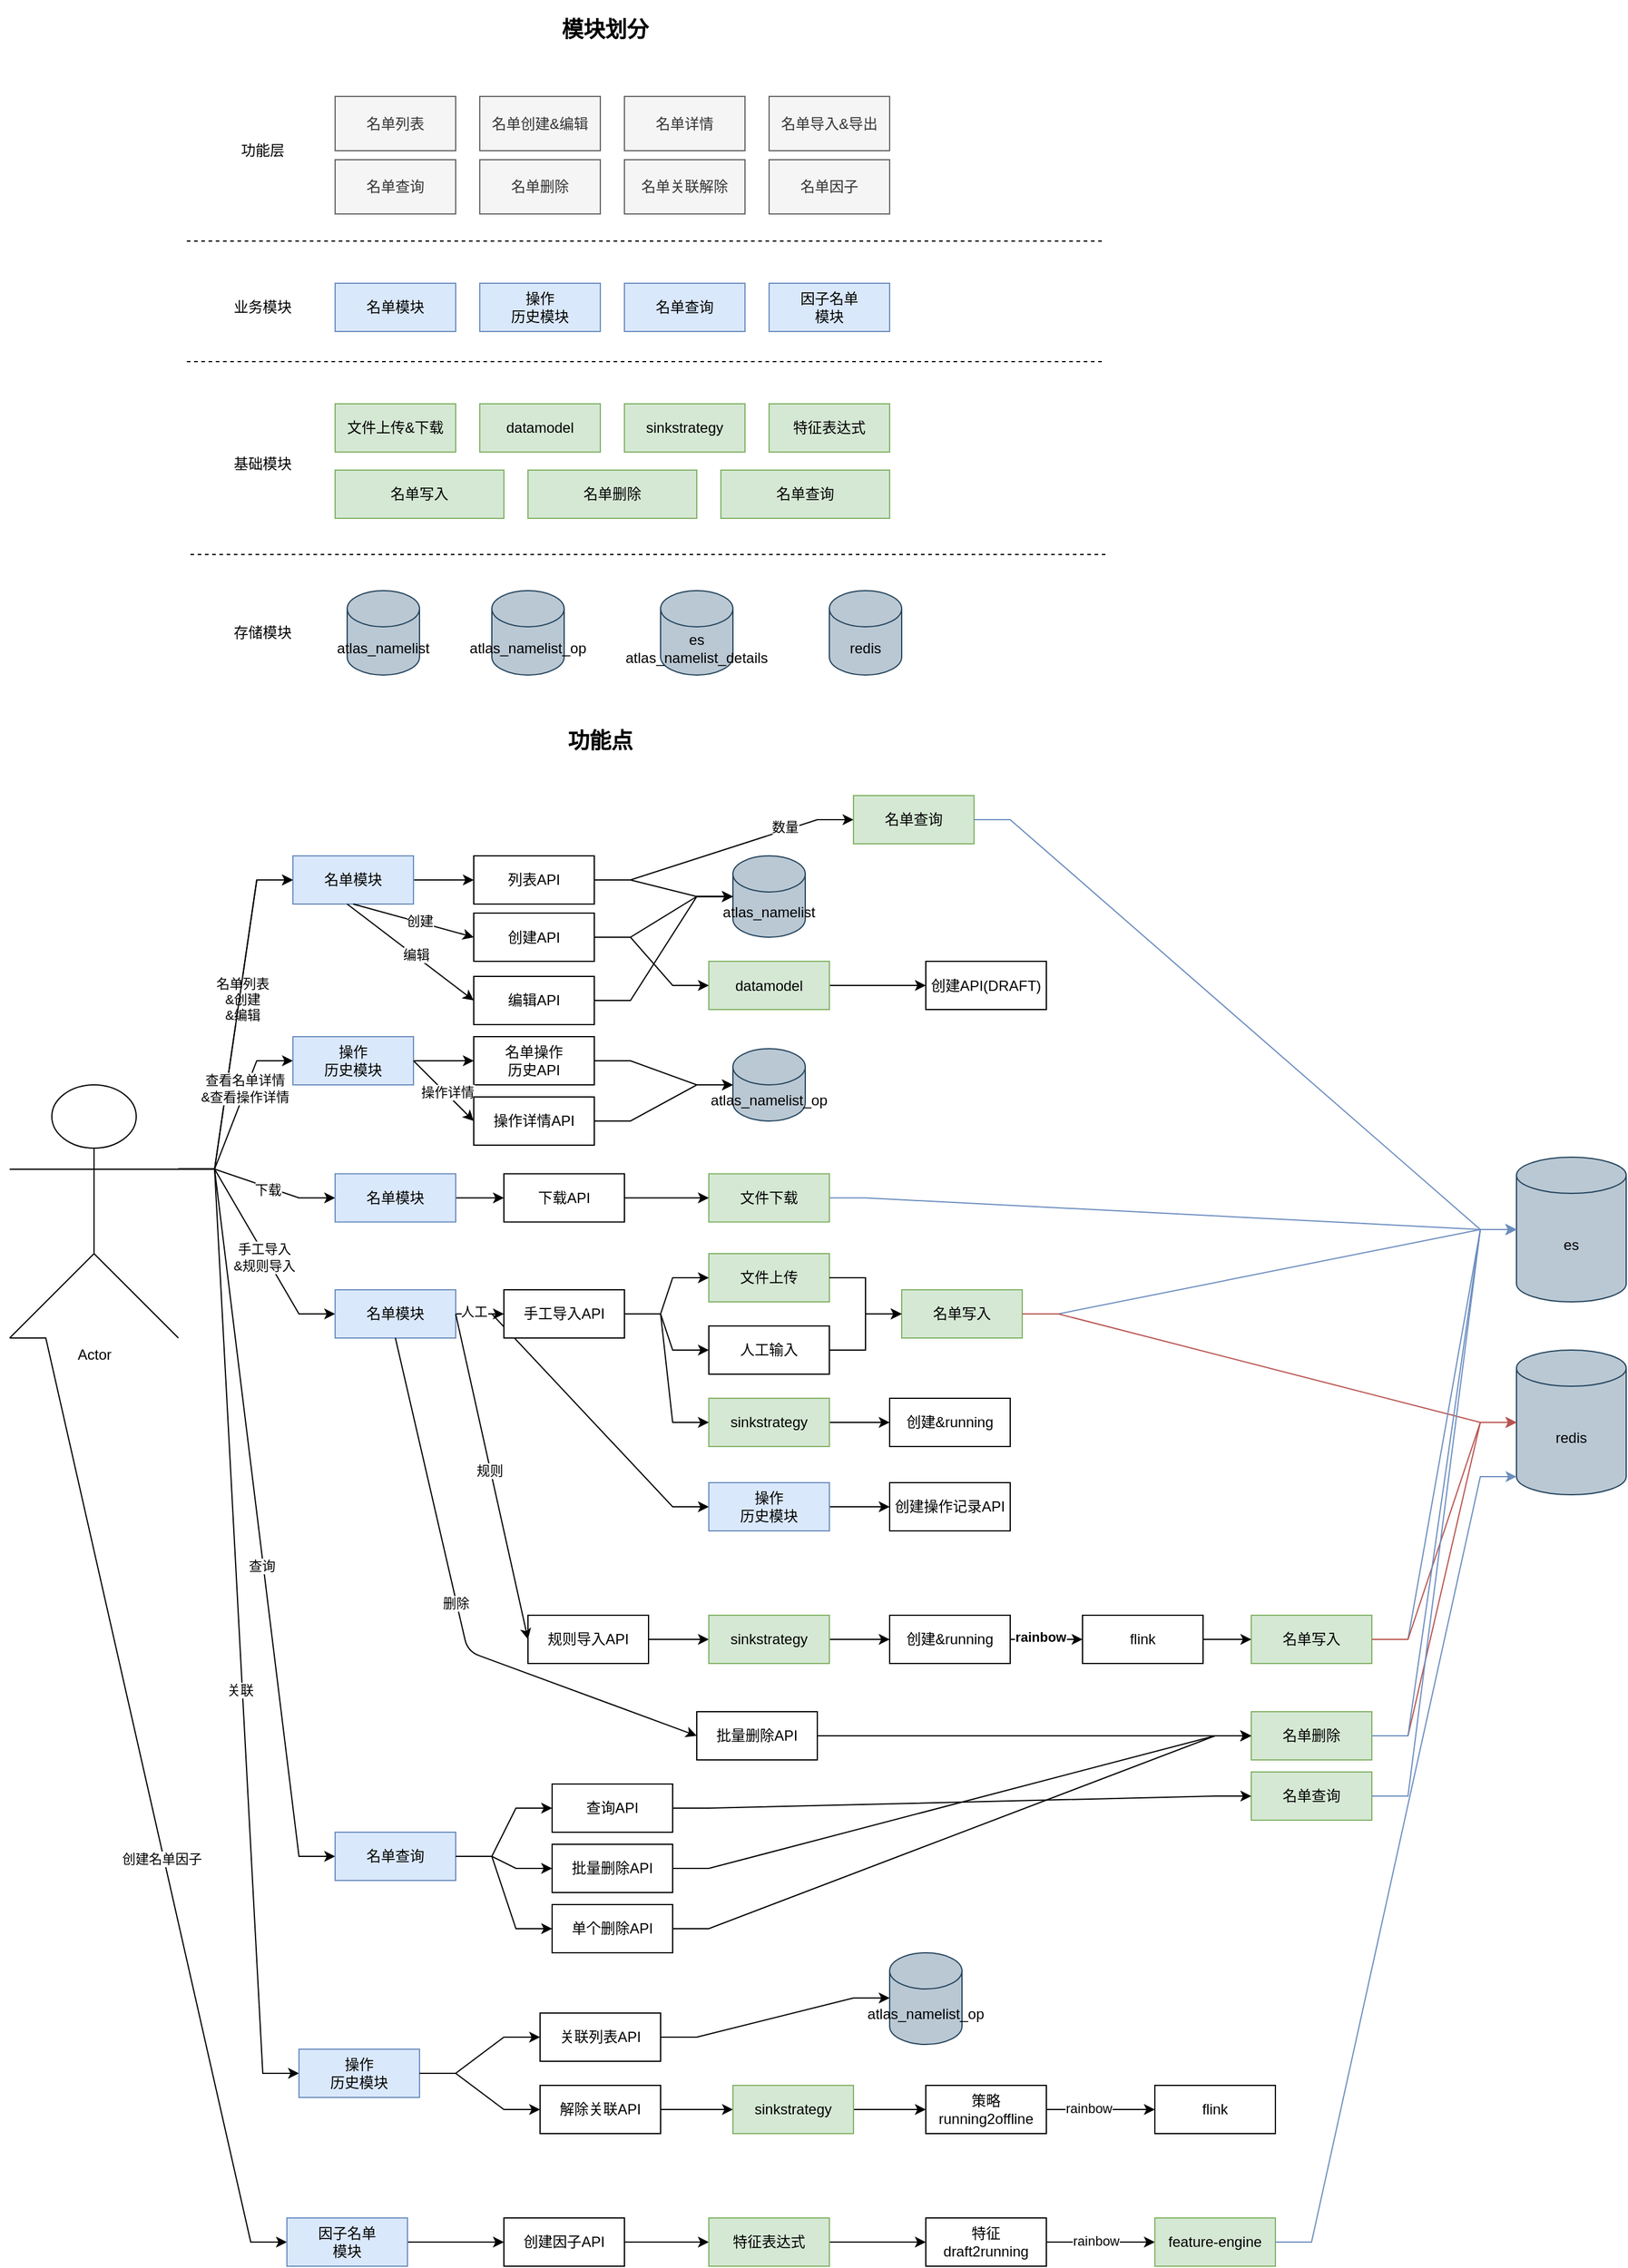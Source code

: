 <mxfile version="13.10.4" type="github">
  <diagram id="fZmqz08l0wKaYfAE1M2B" name="Page-1">
    <mxGraphModel dx="2085" dy="843" grid="1" gridSize="10" guides="1" tooltips="1" connect="1" arrows="1" fold="1" page="1" pageScale="1" pageWidth="827" pageHeight="1169" math="0" shadow="0">
      <root>
        <mxCell id="0" />
        <mxCell id="1" parent="0" />
        <mxCell id="Ygmw0eHIz2YQ1cM95j57-1" value="功能层" style="text;html=1;strokeColor=none;fillColor=none;align=center;verticalAlign=middle;whiteSpace=wrap;rounded=0;" vertex="1" parent="1">
          <mxGeometry x="90" y="230" width="80" height="30" as="geometry" />
        </mxCell>
        <mxCell id="Ygmw0eHIz2YQ1cM95j57-2" value="名单列表" style="rounded=0;whiteSpace=wrap;html=1;fillColor=#f5f5f5;strokeColor=#666666;fontColor=#333333;" vertex="1" parent="1">
          <mxGeometry x="190" y="200" width="100" height="45" as="geometry" />
        </mxCell>
        <mxCell id="Ygmw0eHIz2YQ1cM95j57-3" value="名单创建&amp;amp;编辑" style="rounded=0;whiteSpace=wrap;html=1;fillColor=#f5f5f5;strokeColor=#666666;fontColor=#333333;" vertex="1" parent="1">
          <mxGeometry x="310" y="200" width="100" height="45" as="geometry" />
        </mxCell>
        <mxCell id="Ygmw0eHIz2YQ1cM95j57-4" value="名单查询" style="rounded=0;whiteSpace=wrap;html=1;fillColor=#f5f5f5;strokeColor=#666666;fontColor=#333333;" vertex="1" parent="1">
          <mxGeometry x="190" y="252.5" width="100" height="45" as="geometry" />
        </mxCell>
        <mxCell id="Ygmw0eHIz2YQ1cM95j57-5" value="名单导入&amp;amp;导出" style="rounded=0;whiteSpace=wrap;html=1;fillColor=#f5f5f5;strokeColor=#666666;fontColor=#333333;" vertex="1" parent="1">
          <mxGeometry x="550" y="200" width="100" height="45" as="geometry" />
        </mxCell>
        <mxCell id="Ygmw0eHIz2YQ1cM95j57-6" value="名单因子" style="rounded=0;whiteSpace=wrap;html=1;fillColor=#f5f5f5;strokeColor=#666666;fontColor=#333333;" vertex="1" parent="1">
          <mxGeometry x="550" y="252.5" width="100" height="45" as="geometry" />
        </mxCell>
        <mxCell id="Ygmw0eHIz2YQ1cM95j57-8" value="业务模块" style="text;html=1;strokeColor=none;fillColor=none;align=center;verticalAlign=middle;whiteSpace=wrap;rounded=0;" vertex="1" parent="1">
          <mxGeometry x="90" y="360" width="80" height="30" as="geometry" />
        </mxCell>
        <mxCell id="Ygmw0eHIz2YQ1cM95j57-9" value="" style="endArrow=none;dashed=1;html=1;" edge="1" parent="1">
          <mxGeometry width="50" height="50" relative="1" as="geometry">
            <mxPoint x="67" y="320" as="sourcePoint" />
            <mxPoint x="827" y="320" as="targetPoint" />
          </mxGeometry>
        </mxCell>
        <mxCell id="Ygmw0eHIz2YQ1cM95j57-10" value="名单模块" style="rounded=0;whiteSpace=wrap;html=1;fillColor=#dae8fc;strokeColor=#6c8ebf;" vertex="1" parent="1">
          <mxGeometry x="190" y="355" width="100" height="40" as="geometry" />
        </mxCell>
        <mxCell id="Ygmw0eHIz2YQ1cM95j57-11" value="操作&lt;br&gt;历史模块" style="rounded=0;whiteSpace=wrap;html=1;fillColor=#dae8fc;strokeColor=#6c8ebf;" vertex="1" parent="1">
          <mxGeometry x="310" y="355" width="100" height="40" as="geometry" />
        </mxCell>
        <mxCell id="Ygmw0eHIz2YQ1cM95j57-13" value="名单查询" style="rounded=0;whiteSpace=wrap;html=1;fillColor=#dae8fc;strokeColor=#6c8ebf;" vertex="1" parent="1">
          <mxGeometry x="430" y="355" width="100" height="40" as="geometry" />
        </mxCell>
        <mxCell id="Ygmw0eHIz2YQ1cM95j57-14" value="因子名单&lt;br&gt;模块" style="rounded=0;whiteSpace=wrap;html=1;fillColor=#dae8fc;strokeColor=#6c8ebf;" vertex="1" parent="1">
          <mxGeometry x="550" y="355" width="100" height="40" as="geometry" />
        </mxCell>
        <mxCell id="Ygmw0eHIz2YQ1cM95j57-16" value="名单删除" style="rounded=0;whiteSpace=wrap;html=1;fillColor=#f5f5f5;strokeColor=#666666;fontColor=#333333;" vertex="1" parent="1">
          <mxGeometry x="310" y="252.5" width="100" height="45" as="geometry" />
        </mxCell>
        <mxCell id="Ygmw0eHIz2YQ1cM95j57-19" value="名单关联解除" style="rounded=0;whiteSpace=wrap;html=1;fillColor=#f5f5f5;strokeColor=#666666;fontColor=#333333;" vertex="1" parent="1">
          <mxGeometry x="430" y="252.5" width="100" height="45" as="geometry" />
        </mxCell>
        <mxCell id="Ygmw0eHIz2YQ1cM95j57-22" value="基础模块" style="text;html=1;strokeColor=none;fillColor=none;align=center;verticalAlign=middle;whiteSpace=wrap;rounded=0;" vertex="1" parent="1">
          <mxGeometry x="90" y="490" width="80" height="30" as="geometry" />
        </mxCell>
        <mxCell id="Ygmw0eHIz2YQ1cM95j57-24" value="" style="endArrow=none;dashed=1;html=1;" edge="1" parent="1">
          <mxGeometry width="50" height="50" relative="1" as="geometry">
            <mxPoint x="67" y="420" as="sourcePoint" />
            <mxPoint x="827" y="420" as="targetPoint" />
          </mxGeometry>
        </mxCell>
        <mxCell id="Ygmw0eHIz2YQ1cM95j57-25" value="名单详情" style="rounded=0;whiteSpace=wrap;html=1;fillColor=#f5f5f5;strokeColor=#666666;fontColor=#333333;" vertex="1" parent="1">
          <mxGeometry x="430" y="200" width="100" height="45" as="geometry" />
        </mxCell>
        <mxCell id="Ygmw0eHIz2YQ1cM95j57-27" value="文件上传&amp;amp;下载" style="rounded=0;whiteSpace=wrap;html=1;fillColor=#d5e8d4;strokeColor=#82b366;" vertex="1" parent="1">
          <mxGeometry x="190" y="455" width="100" height="40" as="geometry" />
        </mxCell>
        <mxCell id="Ygmw0eHIz2YQ1cM95j57-28" value="datamodel" style="rounded=0;whiteSpace=wrap;html=1;fillColor=#d5e8d4;strokeColor=#82b366;" vertex="1" parent="1">
          <mxGeometry x="310" y="455" width="100" height="40" as="geometry" />
        </mxCell>
        <mxCell id="Ygmw0eHIz2YQ1cM95j57-29" value="sinkstrategy" style="rounded=0;whiteSpace=wrap;html=1;fillColor=#d5e8d4;strokeColor=#82b366;" vertex="1" parent="1">
          <mxGeometry x="430" y="455" width="100" height="40" as="geometry" />
        </mxCell>
        <mxCell id="Ygmw0eHIz2YQ1cM95j57-30" value="特征表达式" style="rounded=0;whiteSpace=wrap;html=1;fillColor=#d5e8d4;strokeColor=#82b366;" vertex="1" parent="1">
          <mxGeometry x="550" y="455" width="100" height="40" as="geometry" />
        </mxCell>
        <mxCell id="Ygmw0eHIz2YQ1cM95j57-31" value="名单写入" style="rounded=0;whiteSpace=wrap;html=1;fillColor=#d5e8d4;strokeColor=#82b366;" vertex="1" parent="1">
          <mxGeometry x="190" y="510" width="140" height="40" as="geometry" />
        </mxCell>
        <mxCell id="Ygmw0eHIz2YQ1cM95j57-35" value="存储模块" style="text;html=1;strokeColor=none;fillColor=none;align=center;verticalAlign=middle;whiteSpace=wrap;rounded=0;" vertex="1" parent="1">
          <mxGeometry x="90" y="630" width="80" height="30" as="geometry" />
        </mxCell>
        <mxCell id="Ygmw0eHIz2YQ1cM95j57-36" value="" style="endArrow=none;dashed=1;html=1;" edge="1" parent="1">
          <mxGeometry width="50" height="50" relative="1" as="geometry">
            <mxPoint x="70" y="580" as="sourcePoint" />
            <mxPoint x="830" y="580" as="targetPoint" />
          </mxGeometry>
        </mxCell>
        <mxCell id="Ygmw0eHIz2YQ1cM95j57-37" value="atlas_namelist" style="shape=cylinder3;whiteSpace=wrap;html=1;boundedLbl=1;backgroundOutline=1;size=15;fillColor=#bac8d3;strokeColor=#23445d;" vertex="1" parent="1">
          <mxGeometry x="200" y="610" width="60" height="70" as="geometry" />
        </mxCell>
        <mxCell id="Ygmw0eHIz2YQ1cM95j57-38" value="atlas_namelist_op" style="shape=cylinder3;whiteSpace=wrap;html=1;boundedLbl=1;backgroundOutline=1;size=15;fillColor=#bac8d3;strokeColor=#23445d;" vertex="1" parent="1">
          <mxGeometry x="320" y="610" width="60" height="70" as="geometry" />
        </mxCell>
        <mxCell id="Ygmw0eHIz2YQ1cM95j57-39" value="es&lt;br&gt;atlas_namelist_details" style="shape=cylinder3;whiteSpace=wrap;html=1;boundedLbl=1;backgroundOutline=1;size=15;fillColor=#bac8d3;strokeColor=#23445d;" vertex="1" parent="1">
          <mxGeometry x="460" y="610" width="60" height="70" as="geometry" />
        </mxCell>
        <mxCell id="Ygmw0eHIz2YQ1cM95j57-40" value="redis" style="shape=cylinder3;whiteSpace=wrap;html=1;boundedLbl=1;backgroundOutline=1;size=15;fillColor=#bac8d3;strokeColor=#23445d;" vertex="1" parent="1">
          <mxGeometry x="600" y="610" width="60" height="70" as="geometry" />
        </mxCell>
        <mxCell id="Ygmw0eHIz2YQ1cM95j57-41" value="&lt;b&gt;&lt;font style=&quot;font-size: 18px&quot;&gt;模块划分&lt;/font&gt;&lt;/b&gt;" style="text;html=1;strokeColor=none;fillColor=none;align=center;verticalAlign=middle;whiteSpace=wrap;rounded=0;" vertex="1" parent="1">
          <mxGeometry x="139" y="120" width="550" height="50" as="geometry" />
        </mxCell>
        <mxCell id="Ygmw0eHIz2YQ1cM95j57-45" style="edgeStyle=entityRelationEdgeStyle;rounded=0;orthogonalLoop=1;jettySize=auto;html=1;exitX=1;exitY=0.333;exitDx=0;exitDy=0;exitPerimeter=0;" edge="1" parent="1" source="Ygmw0eHIz2YQ1cM95j57-42">
          <mxGeometry relative="1" as="geometry">
            <mxPoint x="155" y="850" as="targetPoint" />
          </mxGeometry>
        </mxCell>
        <mxCell id="Ygmw0eHIz2YQ1cM95j57-46" value="名单列表&lt;br&gt;&amp;amp;创建&lt;br&gt;&amp;amp;编辑" style="edgeLabel;html=1;align=center;verticalAlign=middle;resizable=0;points=[];" vertex="1" connectable="0" parent="Ygmw0eHIz2YQ1cM95j57-45">
          <mxGeometry x="0.139" y="-2" relative="1" as="geometry">
            <mxPoint as="offset" />
          </mxGeometry>
        </mxCell>
        <mxCell id="Ygmw0eHIz2YQ1cM95j57-42" value="Actor" style="shape=umlActor;verticalLabelPosition=bottom;verticalAlign=top;html=1;outlineConnect=0;" vertex="1" parent="1">
          <mxGeometry x="-80" y="1020" width="140" height="210" as="geometry" />
        </mxCell>
        <mxCell id="Ygmw0eHIz2YQ1cM95j57-43" value="&lt;b&gt;&lt;font style=&quot;font-size: 18px&quot;&gt;功能点&lt;/font&gt;&lt;/b&gt;" style="text;html=1;strokeColor=none;fillColor=none;align=center;verticalAlign=middle;whiteSpace=wrap;rounded=0;" vertex="1" parent="1">
          <mxGeometry x="135" y="710" width="550" height="50" as="geometry" />
        </mxCell>
        <mxCell id="Ygmw0eHIz2YQ1cM95j57-51" value="" style="edgeStyle=entityRelationEdgeStyle;rounded=0;orthogonalLoop=1;jettySize=auto;html=1;" edge="1" parent="1" source="Ygmw0eHIz2YQ1cM95j57-47" target="Ygmw0eHIz2YQ1cM95j57-50">
          <mxGeometry relative="1" as="geometry" />
        </mxCell>
        <mxCell id="Ygmw0eHIz2YQ1cM95j57-47" value="名单模块" style="rounded=0;whiteSpace=wrap;html=1;fillColor=#dae8fc;strokeColor=#6c8ebf;" vertex="1" parent="1">
          <mxGeometry x="155" y="830" width="100" height="40" as="geometry" />
        </mxCell>
        <mxCell id="Ygmw0eHIz2YQ1cM95j57-55" value="" style="edgeStyle=entityRelationEdgeStyle;rounded=0;orthogonalLoop=1;jettySize=auto;html=1;entryX=0;entryY=0.5;entryDx=0;entryDy=0;entryPerimeter=0;" edge="1" parent="1" source="Ygmw0eHIz2YQ1cM95j57-50" target="Ygmw0eHIz2YQ1cM95j57-66">
          <mxGeometry relative="1" as="geometry">
            <mxPoint x="500" y="850" as="targetPoint" />
          </mxGeometry>
        </mxCell>
        <mxCell id="Ygmw0eHIz2YQ1cM95j57-50" value="列表API" style="rounded=0;whiteSpace=wrap;html=1;" vertex="1" parent="1">
          <mxGeometry x="305" y="830" width="100" height="40" as="geometry" />
        </mxCell>
        <mxCell id="Ygmw0eHIz2YQ1cM95j57-60" style="edgeStyle=entityRelationEdgeStyle;rounded=0;orthogonalLoop=1;jettySize=auto;html=1;exitX=1;exitY=0.333;exitDx=0;exitDy=0;exitPerimeter=0;entryX=0;entryY=0.5;entryDx=0;entryDy=0;" edge="1" parent="1" source="Ygmw0eHIz2YQ1cM95j57-42" target="Ygmw0eHIz2YQ1cM95j57-62">
          <mxGeometry relative="1" as="geometry">
            <mxPoint x="170" y="914" as="targetPoint" />
            <mxPoint x="50" y="1034" as="sourcePoint" />
          </mxGeometry>
        </mxCell>
        <mxCell id="Ygmw0eHIz2YQ1cM95j57-61" value="下载" style="edgeLabel;html=1;align=center;verticalAlign=middle;resizable=0;points=[];" vertex="1" connectable="0" parent="Ygmw0eHIz2YQ1cM95j57-60">
          <mxGeometry x="0.139" y="-2" relative="1" as="geometry">
            <mxPoint as="offset" />
          </mxGeometry>
        </mxCell>
        <mxCell id="Ygmw0eHIz2YQ1cM95j57-121" value="" style="edgeStyle=entityRelationEdgeStyle;rounded=0;orthogonalLoop=1;jettySize=auto;html=1;" edge="1" parent="1" source="Ygmw0eHIz2YQ1cM95j57-62" target="Ygmw0eHIz2YQ1cM95j57-120">
          <mxGeometry relative="1" as="geometry" />
        </mxCell>
        <mxCell id="Ygmw0eHIz2YQ1cM95j57-62" value="名单模块" style="rounded=0;whiteSpace=wrap;html=1;fillColor=#dae8fc;strokeColor=#6c8ebf;" vertex="1" parent="1">
          <mxGeometry x="190" y="1093.75" width="100" height="40" as="geometry" />
        </mxCell>
        <mxCell id="Ygmw0eHIz2YQ1cM95j57-69" value="" style="edgeStyle=entityRelationEdgeStyle;rounded=0;orthogonalLoop=1;jettySize=auto;html=1;fillColor=#dae8fc;strokeColor=#6c8ebf;" edge="1" parent="1" source="Ygmw0eHIz2YQ1cM95j57-63" target="Ygmw0eHIz2YQ1cM95j57-68">
          <mxGeometry relative="1" as="geometry" />
        </mxCell>
        <mxCell id="Ygmw0eHIz2YQ1cM95j57-63" value="文件下载" style="rounded=0;whiteSpace=wrap;html=1;fillColor=#d5e8d4;strokeColor=#82b366;" vertex="1" parent="1">
          <mxGeometry x="500" y="1093.75" width="100" height="40" as="geometry" />
        </mxCell>
        <mxCell id="Ygmw0eHIz2YQ1cM95j57-66" value="atlas_namelist" style="shape=cylinder3;whiteSpace=wrap;html=1;boundedLbl=1;backgroundOutline=1;size=15;fillColor=#bac8d3;strokeColor=#23445d;" vertex="1" parent="1">
          <mxGeometry x="520" y="830" width="60" height="67.5" as="geometry" />
        </mxCell>
        <mxCell id="Ygmw0eHIz2YQ1cM95j57-68" value="es" style="shape=cylinder3;whiteSpace=wrap;html=1;boundedLbl=1;backgroundOutline=1;size=15;fillColor=#bac8d3;strokeColor=#23445d;" vertex="1" parent="1">
          <mxGeometry x="1170" y="1080" width="91" height="120" as="geometry" />
        </mxCell>
        <mxCell id="Ygmw0eHIz2YQ1cM95j57-70" style="edgeStyle=entityRelationEdgeStyle;rounded=0;orthogonalLoop=1;jettySize=auto;html=1;exitX=1;exitY=0.333;exitDx=0;exitDy=0;exitPerimeter=0;entryX=0;entryY=0.5;entryDx=0;entryDy=0;" edge="1" parent="1" source="Ygmw0eHIz2YQ1cM95j57-42" target="Ygmw0eHIz2YQ1cM95j57-47">
          <mxGeometry relative="1" as="geometry">
            <mxPoint x="180" y="897.5" as="targetPoint" />
            <mxPoint x="90" y="1040" as="sourcePoint" />
          </mxGeometry>
        </mxCell>
        <mxCell id="Ygmw0eHIz2YQ1cM95j57-82" value="" style="edgeStyle=entityRelationEdgeStyle;rounded=0;orthogonalLoop=1;jettySize=auto;html=1;" edge="1" parent="1" source="Ygmw0eHIz2YQ1cM95j57-78" target="Ygmw0eHIz2YQ1cM95j57-66">
          <mxGeometry relative="1" as="geometry" />
        </mxCell>
        <mxCell id="Ygmw0eHIz2YQ1cM95j57-78" value="创建API" style="rounded=0;whiteSpace=wrap;html=1;" vertex="1" parent="1">
          <mxGeometry x="305" y="877.5" width="100" height="40" as="geometry" />
        </mxCell>
        <mxCell id="Ygmw0eHIz2YQ1cM95j57-89" value="" style="endArrow=classic;html=1;exitX=0.5;exitY=1;exitDx=0;exitDy=0;entryX=0;entryY=0.5;entryDx=0;entryDy=0;" edge="1" parent="1" source="Ygmw0eHIz2YQ1cM95j57-47" target="Ygmw0eHIz2YQ1cM95j57-78">
          <mxGeometry width="50" height="50" relative="1" as="geometry">
            <mxPoint x="80" y="810" as="sourcePoint" />
            <mxPoint x="130" y="760" as="targetPoint" />
          </mxGeometry>
        </mxCell>
        <mxCell id="Ygmw0eHIz2YQ1cM95j57-90" value="创建" style="edgeLabel;html=1;align=center;verticalAlign=middle;resizable=0;points=[];" vertex="1" connectable="0" parent="Ygmw0eHIz2YQ1cM95j57-89">
          <mxGeometry x="0.076" y="1" relative="1" as="geometry">
            <mxPoint as="offset" />
          </mxGeometry>
        </mxCell>
        <mxCell id="Ygmw0eHIz2YQ1cM95j57-91" value="" style="endArrow=classic;html=1;exitX=0.5;exitY=1;exitDx=0;exitDy=0;entryX=0;entryY=0.5;entryDx=0;entryDy=0;" edge="1" parent="1" target="Ygmw0eHIz2YQ1cM95j57-95">
          <mxGeometry width="50" height="50" relative="1" as="geometry">
            <mxPoint x="200" y="870" as="sourcePoint" />
            <mxPoint x="300" y="897.5" as="targetPoint" />
          </mxGeometry>
        </mxCell>
        <mxCell id="Ygmw0eHIz2YQ1cM95j57-92" value="编辑" style="edgeLabel;html=1;align=center;verticalAlign=middle;resizable=0;points=[];" vertex="1" connectable="0" parent="Ygmw0eHIz2YQ1cM95j57-91">
          <mxGeometry x="0.076" y="1" relative="1" as="geometry">
            <mxPoint as="offset" />
          </mxGeometry>
        </mxCell>
        <mxCell id="Ygmw0eHIz2YQ1cM95j57-95" value="编辑API" style="rounded=0;whiteSpace=wrap;html=1;" vertex="1" parent="1">
          <mxGeometry x="305" y="930" width="100" height="40" as="geometry" />
        </mxCell>
        <mxCell id="Ygmw0eHIz2YQ1cM95j57-98" value="" style="edgeStyle=entityRelationEdgeStyle;rounded=0;orthogonalLoop=1;jettySize=auto;html=1;exitX=1;exitY=0.5;exitDx=0;exitDy=0;entryX=0;entryY=0.5;entryDx=0;entryDy=0;entryPerimeter=0;" edge="1" parent="1" source="Ygmw0eHIz2YQ1cM95j57-95" target="Ygmw0eHIz2YQ1cM95j57-66">
          <mxGeometry relative="1" as="geometry">
            <mxPoint x="415" y="907.5" as="sourcePoint" />
            <mxPoint x="510" y="850" as="targetPoint" />
          </mxGeometry>
        </mxCell>
        <mxCell id="Ygmw0eHIz2YQ1cM95j57-102" value="" style="edgeStyle=entityRelationEdgeStyle;rounded=0;orthogonalLoop=1;jettySize=auto;html=1;" edge="1" parent="1" source="Ygmw0eHIz2YQ1cM95j57-99" target="Ygmw0eHIz2YQ1cM95j57-101">
          <mxGeometry relative="1" as="geometry" />
        </mxCell>
        <mxCell id="Ygmw0eHIz2YQ1cM95j57-99" value="datamodel" style="rounded=0;whiteSpace=wrap;html=1;fillColor=#d5e8d4;strokeColor=#82b366;" vertex="1" parent="1">
          <mxGeometry x="500" y="917.5" width="100" height="40" as="geometry" />
        </mxCell>
        <mxCell id="Ygmw0eHIz2YQ1cM95j57-100" value="" style="edgeStyle=entityRelationEdgeStyle;rounded=0;orthogonalLoop=1;jettySize=auto;html=1;exitX=1;exitY=0.5;exitDx=0;exitDy=0;" edge="1" parent="1" source="Ygmw0eHIz2YQ1cM95j57-78" target="Ygmw0eHIz2YQ1cM95j57-99">
          <mxGeometry relative="1" as="geometry">
            <mxPoint x="415" y="907.5" as="sourcePoint" />
            <mxPoint x="520" y="860" as="targetPoint" />
          </mxGeometry>
        </mxCell>
        <mxCell id="Ygmw0eHIz2YQ1cM95j57-101" value="创建API(DRAFT)" style="rounded=0;whiteSpace=wrap;html=1;" vertex="1" parent="1">
          <mxGeometry x="680" y="917.5" width="100" height="40" as="geometry" />
        </mxCell>
        <mxCell id="Ygmw0eHIz2YQ1cM95j57-105" style="edgeStyle=entityRelationEdgeStyle;rounded=0;orthogonalLoop=1;jettySize=auto;html=1;exitX=1;exitY=0.333;exitDx=0;exitDy=0;exitPerimeter=0;entryX=0;entryY=0.5;entryDx=0;entryDy=0;" edge="1" parent="1" source="Ygmw0eHIz2YQ1cM95j57-42" target="Ygmw0eHIz2YQ1cM95j57-106">
          <mxGeometry relative="1" as="geometry">
            <mxPoint x="170" y="1073" as="targetPoint" />
            <mxPoint x="70" y="1083.333" as="sourcePoint" />
          </mxGeometry>
        </mxCell>
        <mxCell id="Ygmw0eHIz2YQ1cM95j57-109" value="查看名单详情&lt;br&gt;&amp;amp;查看操作详情" style="edgeLabel;html=1;align=center;verticalAlign=middle;resizable=0;points=[];" vertex="1" connectable="0" parent="Ygmw0eHIz2YQ1cM95j57-105">
          <mxGeometry x="0.296" y="1" relative="1" as="geometry">
            <mxPoint as="offset" />
          </mxGeometry>
        </mxCell>
        <mxCell id="Ygmw0eHIz2YQ1cM95j57-108" value="" style="edgeStyle=entityRelationEdgeStyle;rounded=0;orthogonalLoop=1;jettySize=auto;html=1;" edge="1" parent="1" source="Ygmw0eHIz2YQ1cM95j57-106" target="Ygmw0eHIz2YQ1cM95j57-107">
          <mxGeometry relative="1" as="geometry" />
        </mxCell>
        <mxCell id="Ygmw0eHIz2YQ1cM95j57-106" value="操作&lt;br&gt;历史模块" style="rounded=0;whiteSpace=wrap;html=1;fillColor=#dae8fc;strokeColor=#6c8ebf;" vertex="1" parent="1">
          <mxGeometry x="155" y="980" width="100" height="40" as="geometry" />
        </mxCell>
        <mxCell id="Ygmw0eHIz2YQ1cM95j57-114" value="" style="edgeStyle=entityRelationEdgeStyle;rounded=0;orthogonalLoop=1;jettySize=auto;html=1;entryX=0;entryY=0.5;entryDx=0;entryDy=0;entryPerimeter=0;" edge="1" parent="1" source="Ygmw0eHIz2YQ1cM95j57-107" target="Ygmw0eHIz2YQ1cM95j57-115">
          <mxGeometry relative="1" as="geometry">
            <mxPoint x="475" y="1000" as="targetPoint" />
          </mxGeometry>
        </mxCell>
        <mxCell id="Ygmw0eHIz2YQ1cM95j57-107" value="名单操作&lt;br&gt;历史API" style="rounded=0;whiteSpace=wrap;html=1;" vertex="1" parent="1">
          <mxGeometry x="305" y="980" width="100" height="40" as="geometry" />
        </mxCell>
        <mxCell id="Ygmw0eHIz2YQ1cM95j57-110" value="" style="endArrow=classic;html=1;exitX=0.5;exitY=1;exitDx=0;exitDy=0;entryX=0;entryY=0.5;entryDx=0;entryDy=0;" edge="1" parent="1" target="Ygmw0eHIz2YQ1cM95j57-112">
          <mxGeometry width="50" height="50" relative="1" as="geometry">
            <mxPoint x="255" y="1000" as="sourcePoint" />
            <mxPoint x="310" y="1070" as="targetPoint" />
          </mxGeometry>
        </mxCell>
        <mxCell id="Ygmw0eHIz2YQ1cM95j57-111" value="操作详情" style="edgeLabel;html=1;align=center;verticalAlign=middle;resizable=0;points=[];" vertex="1" connectable="0" parent="Ygmw0eHIz2YQ1cM95j57-110">
          <mxGeometry x="0.076" y="1" relative="1" as="geometry">
            <mxPoint as="offset" />
          </mxGeometry>
        </mxCell>
        <mxCell id="Ygmw0eHIz2YQ1cM95j57-116" value="" style="edgeStyle=entityRelationEdgeStyle;rounded=0;orthogonalLoop=1;jettySize=auto;html=1;" edge="1" parent="1" source="Ygmw0eHIz2YQ1cM95j57-112" target="Ygmw0eHIz2YQ1cM95j57-115">
          <mxGeometry relative="1" as="geometry" />
        </mxCell>
        <mxCell id="Ygmw0eHIz2YQ1cM95j57-112" value="操作详情API" style="rounded=0;whiteSpace=wrap;html=1;" vertex="1" parent="1">
          <mxGeometry x="305" y="1030" width="100" height="40" as="geometry" />
        </mxCell>
        <mxCell id="Ygmw0eHIz2YQ1cM95j57-115" value="atlas_namelist_op" style="shape=cylinder3;whiteSpace=wrap;html=1;boundedLbl=1;backgroundOutline=1;size=15;fillColor=#bac8d3;strokeColor=#23445d;" vertex="1" parent="1">
          <mxGeometry x="520" y="990" width="60" height="60" as="geometry" />
        </mxCell>
        <mxCell id="Ygmw0eHIz2YQ1cM95j57-117" style="edgeStyle=entityRelationEdgeStyle;rounded=0;orthogonalLoop=1;jettySize=auto;html=1;exitX=1;exitY=0.333;exitDx=0;exitDy=0;exitPerimeter=0;entryX=0;entryY=0.5;entryDx=0;entryDy=0;" edge="1" parent="1" source="Ygmw0eHIz2YQ1cM95j57-42" target="Ygmw0eHIz2YQ1cM95j57-119">
          <mxGeometry relative="1" as="geometry">
            <mxPoint x="195" y="1180" as="targetPoint" />
            <mxPoint x="65" y="1190" as="sourcePoint" />
          </mxGeometry>
        </mxCell>
        <mxCell id="Ygmw0eHIz2YQ1cM95j57-118" value="手工导入&lt;br&gt;&amp;amp;规则导入" style="edgeLabel;html=1;align=center;verticalAlign=middle;resizable=0;points=[];" vertex="1" connectable="0" parent="Ygmw0eHIz2YQ1cM95j57-117">
          <mxGeometry x="0.139" y="-2" relative="1" as="geometry">
            <mxPoint as="offset" />
          </mxGeometry>
        </mxCell>
        <mxCell id="Ygmw0eHIz2YQ1cM95j57-124" value="" style="edgeStyle=entityRelationEdgeStyle;rounded=0;orthogonalLoop=1;jettySize=auto;html=1;" edge="1" parent="1" source="Ygmw0eHIz2YQ1cM95j57-119" target="Ygmw0eHIz2YQ1cM95j57-123">
          <mxGeometry relative="1" as="geometry" />
        </mxCell>
        <mxCell id="Ygmw0eHIz2YQ1cM95j57-154" value="" style="edgeStyle=entityRelationEdgeStyle;rounded=0;orthogonalLoop=1;jettySize=auto;html=1;" edge="1" parent="1" source="Ygmw0eHIz2YQ1cM95j57-119" target="Ygmw0eHIz2YQ1cM95j57-153">
          <mxGeometry relative="1" as="geometry" />
        </mxCell>
        <mxCell id="Ygmw0eHIz2YQ1cM95j57-177" value="人工" style="edgeLabel;html=1;align=center;verticalAlign=middle;resizable=0;points=[];" vertex="1" connectable="0" parent="Ygmw0eHIz2YQ1cM95j57-154">
          <mxGeometry x="-0.893" y="2" relative="1" as="geometry">
            <mxPoint as="offset" />
          </mxGeometry>
        </mxCell>
        <mxCell id="Ygmw0eHIz2YQ1cM95j57-119" value="名单模块" style="rounded=0;whiteSpace=wrap;html=1;fillColor=#dae8fc;strokeColor=#6c8ebf;" vertex="1" parent="1">
          <mxGeometry x="190" y="1190" width="100" height="40" as="geometry" />
        </mxCell>
        <mxCell id="Ygmw0eHIz2YQ1cM95j57-122" value="" style="edgeStyle=entityRelationEdgeStyle;rounded=0;orthogonalLoop=1;jettySize=auto;html=1;" edge="1" parent="1" source="Ygmw0eHIz2YQ1cM95j57-120" target="Ygmw0eHIz2YQ1cM95j57-63">
          <mxGeometry relative="1" as="geometry" />
        </mxCell>
        <mxCell id="Ygmw0eHIz2YQ1cM95j57-120" value="下载API" style="rounded=0;whiteSpace=wrap;html=1;" vertex="1" parent="1">
          <mxGeometry x="330" y="1093.75" width="100" height="40" as="geometry" />
        </mxCell>
        <mxCell id="Ygmw0eHIz2YQ1cM95j57-123" value="手工导入API" style="rounded=0;whiteSpace=wrap;html=1;" vertex="1" parent="1">
          <mxGeometry x="330" y="1190" width="100" height="40" as="geometry" />
        </mxCell>
        <mxCell id="Ygmw0eHIz2YQ1cM95j57-125" value="名单写入" style="rounded=0;whiteSpace=wrap;html=1;fillColor=#d5e8d4;strokeColor=#82b366;" vertex="1" parent="1">
          <mxGeometry x="660" y="1190" width="100" height="40" as="geometry" />
        </mxCell>
        <mxCell id="Ygmw0eHIz2YQ1cM95j57-129" value="" style="edgeStyle=entityRelationEdgeStyle;rounded=0;orthogonalLoop=1;jettySize=auto;html=1;exitX=1;exitY=0.5;exitDx=0;exitDy=0;entryX=0;entryY=0.5;entryDx=0;entryDy=0;entryPerimeter=0;fillColor=#dae8fc;strokeColor=#6c8ebf;" edge="1" parent="1" source="Ygmw0eHIz2YQ1cM95j57-125" target="Ygmw0eHIz2YQ1cM95j57-68">
          <mxGeometry relative="1" as="geometry">
            <mxPoint x="590" y="1123.75" as="sourcePoint" />
            <mxPoint x="760" y="1170" as="targetPoint" />
          </mxGeometry>
        </mxCell>
        <mxCell id="Ygmw0eHIz2YQ1cM95j57-130" value="redis" style="shape=cylinder3;whiteSpace=wrap;html=1;boundedLbl=1;backgroundOutline=1;size=15;fillColor=#bac8d3;strokeColor=#23445d;" vertex="1" parent="1">
          <mxGeometry x="1170" y="1240" width="91" height="120" as="geometry" />
        </mxCell>
        <mxCell id="Ygmw0eHIz2YQ1cM95j57-132" value="" style="edgeStyle=entityRelationEdgeStyle;rounded=0;orthogonalLoop=1;jettySize=auto;html=1;entryX=0;entryY=0.5;entryDx=0;entryDy=0;entryPerimeter=0;exitX=1;exitY=0.5;exitDx=0;exitDy=0;fillColor=#f8cecc;strokeColor=#b85450;" edge="1" parent="1" source="Ygmw0eHIz2YQ1cM95j57-125" target="Ygmw0eHIz2YQ1cM95j57-130">
          <mxGeometry relative="1" as="geometry">
            <mxPoint x="590" y="1230" as="sourcePoint" />
            <mxPoint x="760" y="1170" as="targetPoint" />
          </mxGeometry>
        </mxCell>
        <mxCell id="Ygmw0eHIz2YQ1cM95j57-134" value="文件上传" style="rounded=0;whiteSpace=wrap;html=1;fillColor=#d5e8d4;strokeColor=#82b366;" vertex="1" parent="1">
          <mxGeometry x="500" y="1160" width="100" height="40" as="geometry" />
        </mxCell>
        <mxCell id="Ygmw0eHIz2YQ1cM95j57-143" value="" style="edgeStyle=entityRelationEdgeStyle;rounded=0;orthogonalLoop=1;jettySize=auto;html=1;" edge="1" parent="1" source="Ygmw0eHIz2YQ1cM95j57-138" target="Ygmw0eHIz2YQ1cM95j57-125">
          <mxGeometry relative="1" as="geometry" />
        </mxCell>
        <mxCell id="Ygmw0eHIz2YQ1cM95j57-138" value="人工输入" style="rounded=0;whiteSpace=wrap;html=1;" vertex="1" parent="1">
          <mxGeometry x="500" y="1220" width="100" height="40" as="geometry" />
        </mxCell>
        <mxCell id="Ygmw0eHIz2YQ1cM95j57-140" value="" style="edgeStyle=entityRelationEdgeStyle;rounded=0;orthogonalLoop=1;jettySize=auto;html=1;exitX=1;exitY=0.5;exitDx=0;exitDy=0;entryX=0;entryY=0.5;entryDx=0;entryDy=0;" edge="1" parent="1" source="Ygmw0eHIz2YQ1cM95j57-123" target="Ygmw0eHIz2YQ1cM95j57-134">
          <mxGeometry relative="1" as="geometry">
            <mxPoint x="590" y="1123.75" as="sourcePoint" />
            <mxPoint x="860" y="1170" as="targetPoint" />
          </mxGeometry>
        </mxCell>
        <mxCell id="Ygmw0eHIz2YQ1cM95j57-141" value="" style="edgeStyle=entityRelationEdgeStyle;rounded=0;orthogonalLoop=1;jettySize=auto;html=1;exitX=1;exitY=0.5;exitDx=0;exitDy=0;entryX=0;entryY=0.5;entryDx=0;entryDy=0;" edge="1" parent="1" source="Ygmw0eHIz2YQ1cM95j57-123" target="Ygmw0eHIz2YQ1cM95j57-138">
          <mxGeometry relative="1" as="geometry">
            <mxPoint x="440" y="1220" as="sourcePoint" />
            <mxPoint x="510" y="1190" as="targetPoint" />
          </mxGeometry>
        </mxCell>
        <mxCell id="Ygmw0eHIz2YQ1cM95j57-142" value="" style="edgeStyle=entityRelationEdgeStyle;rounded=0;orthogonalLoop=1;jettySize=auto;html=1;exitX=1;exitY=0.5;exitDx=0;exitDy=0;entryX=0;entryY=0.5;entryDx=0;entryDy=0;" edge="1" parent="1" source="Ygmw0eHIz2YQ1cM95j57-134" target="Ygmw0eHIz2YQ1cM95j57-125">
          <mxGeometry relative="1" as="geometry">
            <mxPoint x="440" y="1220" as="sourcePoint" />
            <mxPoint x="510" y="1190" as="targetPoint" />
          </mxGeometry>
        </mxCell>
        <mxCell id="Ygmw0eHIz2YQ1cM95j57-147" value="" style="edgeStyle=entityRelationEdgeStyle;rounded=0;orthogonalLoop=1;jettySize=auto;html=1;" edge="1" parent="1" source="Ygmw0eHIz2YQ1cM95j57-144" target="Ygmw0eHIz2YQ1cM95j57-146">
          <mxGeometry relative="1" as="geometry" />
        </mxCell>
        <mxCell id="Ygmw0eHIz2YQ1cM95j57-144" value="sinkstrategy" style="rounded=0;whiteSpace=wrap;html=1;fillColor=#d5e8d4;strokeColor=#82b366;" vertex="1" parent="1">
          <mxGeometry x="500" y="1280" width="100" height="40" as="geometry" />
        </mxCell>
        <mxCell id="Ygmw0eHIz2YQ1cM95j57-145" value="" style="edgeStyle=entityRelationEdgeStyle;rounded=0;orthogonalLoop=1;jettySize=auto;html=1;exitX=1;exitY=0.5;exitDx=0;exitDy=0;entryX=0;entryY=0.5;entryDx=0;entryDy=0;" edge="1" parent="1" source="Ygmw0eHIz2YQ1cM95j57-123" target="Ygmw0eHIz2YQ1cM95j57-144">
          <mxGeometry relative="1" as="geometry">
            <mxPoint x="440" y="1220" as="sourcePoint" />
            <mxPoint x="510" y="1250" as="targetPoint" />
          </mxGeometry>
        </mxCell>
        <mxCell id="Ygmw0eHIz2YQ1cM95j57-146" value="创建&amp;amp;running" style="rounded=0;whiteSpace=wrap;html=1;" vertex="1" parent="1">
          <mxGeometry x="650" y="1280" width="100" height="40" as="geometry" />
        </mxCell>
        <mxCell id="Ygmw0eHIz2YQ1cM95j57-156" value="" style="edgeStyle=entityRelationEdgeStyle;rounded=0;orthogonalLoop=1;jettySize=auto;html=1;" edge="1" parent="1" source="Ygmw0eHIz2YQ1cM95j57-153" target="Ygmw0eHIz2YQ1cM95j57-155">
          <mxGeometry relative="1" as="geometry" />
        </mxCell>
        <mxCell id="Ygmw0eHIz2YQ1cM95j57-153" value="操作&lt;br&gt;历史模块" style="rounded=0;whiteSpace=wrap;html=1;fillColor=#dae8fc;strokeColor=#6c8ebf;" vertex="1" parent="1">
          <mxGeometry x="500" y="1350" width="100" height="40" as="geometry" />
        </mxCell>
        <mxCell id="Ygmw0eHIz2YQ1cM95j57-155" value="创建操作记录API" style="rounded=0;whiteSpace=wrap;html=1;" vertex="1" parent="1">
          <mxGeometry x="650" y="1350" width="100" height="40" as="geometry" />
        </mxCell>
        <mxCell id="Ygmw0eHIz2YQ1cM95j57-162" value="" style="edgeStyle=entityRelationEdgeStyle;rounded=0;orthogonalLoop=1;jettySize=auto;html=1;" edge="1" parent="1" source="Ygmw0eHIz2YQ1cM95j57-158" target="Ygmw0eHIz2YQ1cM95j57-160">
          <mxGeometry relative="1" as="geometry" />
        </mxCell>
        <mxCell id="Ygmw0eHIz2YQ1cM95j57-158" value="规则导入API" style="rounded=0;whiteSpace=wrap;html=1;" vertex="1" parent="1">
          <mxGeometry x="350" y="1460" width="100" height="40" as="geometry" />
        </mxCell>
        <mxCell id="Ygmw0eHIz2YQ1cM95j57-159" value="" style="edgeStyle=entityRelationEdgeStyle;rounded=0;orthogonalLoop=1;jettySize=auto;html=1;" edge="1" parent="1" source="Ygmw0eHIz2YQ1cM95j57-160" target="Ygmw0eHIz2YQ1cM95j57-161">
          <mxGeometry relative="1" as="geometry" />
        </mxCell>
        <mxCell id="Ygmw0eHIz2YQ1cM95j57-160" value="sinkstrategy" style="rounded=0;whiteSpace=wrap;html=1;fillColor=#d5e8d4;strokeColor=#82b366;" vertex="1" parent="1">
          <mxGeometry x="500" y="1460" width="100" height="40" as="geometry" />
        </mxCell>
        <mxCell id="Ygmw0eHIz2YQ1cM95j57-164" value="" style="edgeStyle=entityRelationEdgeStyle;rounded=0;orthogonalLoop=1;jettySize=auto;html=1;entryX=0;entryY=0.5;entryDx=0;entryDy=0;" edge="1" parent="1" source="Ygmw0eHIz2YQ1cM95j57-161" target="Ygmw0eHIz2YQ1cM95j57-173">
          <mxGeometry relative="1" as="geometry" />
        </mxCell>
        <mxCell id="Ygmw0eHIz2YQ1cM95j57-165" value="&lt;b&gt;rainbow&lt;/b&gt;" style="edgeLabel;html=1;align=center;verticalAlign=middle;resizable=0;points=[];" vertex="1" connectable="0" parent="Ygmw0eHIz2YQ1cM95j57-164">
          <mxGeometry x="-0.175" y="2" relative="1" as="geometry">
            <mxPoint as="offset" />
          </mxGeometry>
        </mxCell>
        <mxCell id="Ygmw0eHIz2YQ1cM95j57-161" value="创建&amp;amp;running" style="rounded=0;whiteSpace=wrap;html=1;" vertex="1" parent="1">
          <mxGeometry x="650" y="1460" width="100" height="40" as="geometry" />
        </mxCell>
        <mxCell id="Ygmw0eHIz2YQ1cM95j57-163" value="名单写入" style="rounded=0;whiteSpace=wrap;html=1;fillColor=#d5e8d4;strokeColor=#82b366;" vertex="1" parent="1">
          <mxGeometry x="950" y="1460" width="100" height="40" as="geometry" />
        </mxCell>
        <mxCell id="Ygmw0eHIz2YQ1cM95j57-166" value="" style="edgeStyle=entityRelationEdgeStyle;rounded=0;orthogonalLoop=1;jettySize=auto;html=1;entryX=0;entryY=0.5;entryDx=0;entryDy=0;entryPerimeter=0;exitX=1;exitY=0.5;exitDx=0;exitDy=0;fillColor=#dae8fc;strokeColor=#6c8ebf;" edge="1" parent="1" source="Ygmw0eHIz2YQ1cM95j57-163" target="Ygmw0eHIz2YQ1cM95j57-68">
          <mxGeometry relative="1" as="geometry">
            <mxPoint x="770" y="1220" as="sourcePoint" />
            <mxPoint x="1070" y="1360" as="targetPoint" />
          </mxGeometry>
        </mxCell>
        <mxCell id="Ygmw0eHIz2YQ1cM95j57-168" value="" style="endArrow=classic;html=1;exitX=1;exitY=0.5;exitDx=0;exitDy=0;entryX=0;entryY=0.5;entryDx=0;entryDy=0;" edge="1" parent="1" source="Ygmw0eHIz2YQ1cM95j57-119" target="Ygmw0eHIz2YQ1cM95j57-158">
          <mxGeometry width="50" height="50" relative="1" as="geometry">
            <mxPoint x="210" y="1400" as="sourcePoint" />
            <mxPoint x="260" y="1350" as="targetPoint" />
          </mxGeometry>
        </mxCell>
        <mxCell id="Ygmw0eHIz2YQ1cM95j57-176" value="规则" style="edgeLabel;html=1;align=center;verticalAlign=middle;resizable=0;points=[];" vertex="1" connectable="0" parent="Ygmw0eHIz2YQ1cM95j57-168">
          <mxGeometry x="-0.038" y="-1" relative="1" as="geometry">
            <mxPoint as="offset" />
          </mxGeometry>
        </mxCell>
        <mxCell id="Ygmw0eHIz2YQ1cM95j57-171" value="名单删除" style="rounded=0;whiteSpace=wrap;html=1;fillColor=#d5e8d4;strokeColor=#82b366;" vertex="1" parent="1">
          <mxGeometry x="350" y="510" width="140" height="40" as="geometry" />
        </mxCell>
        <mxCell id="Ygmw0eHIz2YQ1cM95j57-172" value="名单查询" style="rounded=0;whiteSpace=wrap;html=1;fillColor=#d5e8d4;strokeColor=#82b366;" vertex="1" parent="1">
          <mxGeometry x="510" y="510" width="140" height="40" as="geometry" />
        </mxCell>
        <mxCell id="Ygmw0eHIz2YQ1cM95j57-174" value="" style="edgeStyle=entityRelationEdgeStyle;rounded=0;orthogonalLoop=1;jettySize=auto;html=1;" edge="1" parent="1" source="Ygmw0eHIz2YQ1cM95j57-173" target="Ygmw0eHIz2YQ1cM95j57-163">
          <mxGeometry relative="1" as="geometry" />
        </mxCell>
        <mxCell id="Ygmw0eHIz2YQ1cM95j57-173" value="flink" style="rounded=0;whiteSpace=wrap;html=1;" vertex="1" parent="1">
          <mxGeometry x="810" y="1460" width="100" height="40" as="geometry" />
        </mxCell>
        <mxCell id="Ygmw0eHIz2YQ1cM95j57-175" value="" style="edgeStyle=entityRelationEdgeStyle;rounded=0;orthogonalLoop=1;jettySize=auto;html=1;entryX=0;entryY=0.5;entryDx=0;entryDy=0;entryPerimeter=0;exitX=1;exitY=0.5;exitDx=0;exitDy=0;fillColor=#f8cecc;strokeColor=#b85450;" edge="1" parent="1" source="Ygmw0eHIz2YQ1cM95j57-163" target="Ygmw0eHIz2YQ1cM95j57-130">
          <mxGeometry relative="1" as="geometry">
            <mxPoint x="1060" y="1490" as="sourcePoint" />
            <mxPoint x="1180" y="1163.75" as="targetPoint" />
          </mxGeometry>
        </mxCell>
        <mxCell id="Ygmw0eHIz2YQ1cM95j57-178" value="" style="endArrow=classic;html=1;exitX=0.5;exitY=1;exitDx=0;exitDy=0;entryX=0;entryY=0.5;entryDx=0;entryDy=0;entryPerimeter=0;" edge="1" parent="1" source="Ygmw0eHIz2YQ1cM95j57-119" target="Ygmw0eHIz2YQ1cM95j57-180">
          <mxGeometry width="50" height="50" relative="1" as="geometry">
            <mxPoint x="300" y="1220" as="sourcePoint" />
            <mxPoint x="320" y="1540" as="targetPoint" />
            <Array as="points">
              <mxPoint x="300" y="1490" />
            </Array>
          </mxGeometry>
        </mxCell>
        <mxCell id="Ygmw0eHIz2YQ1cM95j57-179" value="删除" style="edgeLabel;html=1;align=center;verticalAlign=middle;resizable=0;points=[];" vertex="1" connectable="0" parent="Ygmw0eHIz2YQ1cM95j57-178">
          <mxGeometry x="-0.038" y="-1" relative="1" as="geometry">
            <mxPoint as="offset" />
          </mxGeometry>
        </mxCell>
        <mxCell id="Ygmw0eHIz2YQ1cM95j57-182" value="" style="edgeStyle=entityRelationEdgeStyle;rounded=0;orthogonalLoop=1;jettySize=auto;html=1;" edge="1" parent="1" source="Ygmw0eHIz2YQ1cM95j57-180" target="Ygmw0eHIz2YQ1cM95j57-181">
          <mxGeometry relative="1" as="geometry" />
        </mxCell>
        <mxCell id="Ygmw0eHIz2YQ1cM95j57-180" value="批量删除API" style="rounded=0;whiteSpace=wrap;html=1;" vertex="1" parent="1">
          <mxGeometry x="490" y="1540" width="100" height="40" as="geometry" />
        </mxCell>
        <mxCell id="Ygmw0eHIz2YQ1cM95j57-181" value="名单删除" style="rounded=0;whiteSpace=wrap;html=1;fillColor=#d5e8d4;strokeColor=#82b366;" vertex="1" parent="1">
          <mxGeometry x="950" y="1540" width="100" height="40" as="geometry" />
        </mxCell>
        <mxCell id="Ygmw0eHIz2YQ1cM95j57-183" value="" style="edgeStyle=entityRelationEdgeStyle;rounded=0;orthogonalLoop=1;jettySize=auto;html=1;entryX=0;entryY=0.5;entryDx=0;entryDy=0;entryPerimeter=0;exitX=1;exitY=0.5;exitDx=0;exitDy=0;fillColor=#f8cecc;strokeColor=#b85450;" edge="1" parent="1" source="Ygmw0eHIz2YQ1cM95j57-181" target="Ygmw0eHIz2YQ1cM95j57-130">
          <mxGeometry relative="1" as="geometry">
            <mxPoint x="1060" y="1490" as="sourcePoint" />
            <mxPoint x="1180" y="1310" as="targetPoint" />
          </mxGeometry>
        </mxCell>
        <mxCell id="Ygmw0eHIz2YQ1cM95j57-184" value="" style="edgeStyle=entityRelationEdgeStyle;rounded=0;orthogonalLoop=1;jettySize=auto;html=1;entryX=0;entryY=0.5;entryDx=0;entryDy=0;entryPerimeter=0;exitX=1;exitY=0.5;exitDx=0;exitDy=0;fillColor=#dae8fc;strokeColor=#6c8ebf;" edge="1" parent="1" source="Ygmw0eHIz2YQ1cM95j57-181" target="Ygmw0eHIz2YQ1cM95j57-68">
          <mxGeometry relative="1" as="geometry">
            <mxPoint x="980" y="1610" as="sourcePoint" />
            <mxPoint x="1180" y="1310" as="targetPoint" />
          </mxGeometry>
        </mxCell>
        <mxCell id="Ygmw0eHIz2YQ1cM95j57-185" value="" style="edgeStyle=entityRelationEdgeStyle;rounded=0;orthogonalLoop=1;jettySize=auto;html=1;exitX=1;exitY=0.5;exitDx=0;exitDy=0;entryX=0;entryY=0.5;entryDx=0;entryDy=0;" edge="1" parent="1" source="Ygmw0eHIz2YQ1cM95j57-50" target="Ygmw0eHIz2YQ1cM95j57-186">
          <mxGeometry relative="1" as="geometry">
            <mxPoint x="415" y="860" as="sourcePoint" />
            <mxPoint x="560" y="800" as="targetPoint" />
          </mxGeometry>
        </mxCell>
        <mxCell id="Ygmw0eHIz2YQ1cM95j57-188" value="数量" style="edgeLabel;html=1;align=center;verticalAlign=middle;resizable=0;points=[];" vertex="1" connectable="0" parent="Ygmw0eHIz2YQ1cM95j57-185">
          <mxGeometry x="0.484" y="3" relative="1" as="geometry">
            <mxPoint as="offset" />
          </mxGeometry>
        </mxCell>
        <mxCell id="Ygmw0eHIz2YQ1cM95j57-186" value="名单查询" style="rounded=0;whiteSpace=wrap;html=1;fillColor=#d5e8d4;strokeColor=#82b366;" vertex="1" parent="1">
          <mxGeometry x="620" y="780" width="100" height="40" as="geometry" />
        </mxCell>
        <mxCell id="Ygmw0eHIz2YQ1cM95j57-187" value="" style="edgeStyle=entityRelationEdgeStyle;rounded=0;orthogonalLoop=1;jettySize=auto;html=1;exitX=1;exitY=0.5;exitDx=0;exitDy=0;entryX=0;entryY=0.5;entryDx=0;entryDy=0;entryPerimeter=0;fillColor=#dae8fc;strokeColor=#6c8ebf;" edge="1" parent="1" source="Ygmw0eHIz2YQ1cM95j57-186" target="Ygmw0eHIz2YQ1cM95j57-68">
          <mxGeometry relative="1" as="geometry">
            <mxPoint x="610" y="1123.75" as="sourcePoint" />
            <mxPoint x="1180" y="1150" as="targetPoint" />
          </mxGeometry>
        </mxCell>
        <mxCell id="Ygmw0eHIz2YQ1cM95j57-189" style="edgeStyle=entityRelationEdgeStyle;rounded=0;orthogonalLoop=1;jettySize=auto;html=1;exitX=1;exitY=0.333;exitDx=0;exitDy=0;exitPerimeter=0;entryX=0;entryY=0.5;entryDx=0;entryDy=0;" edge="1" parent="1" source="Ygmw0eHIz2YQ1cM95j57-42" target="Ygmw0eHIz2YQ1cM95j57-191">
          <mxGeometry relative="1" as="geometry">
            <mxPoint x="240" y="1600" as="targetPoint" />
            <mxPoint x="70" y="1100" as="sourcePoint" />
          </mxGeometry>
        </mxCell>
        <mxCell id="Ygmw0eHIz2YQ1cM95j57-190" value="查询" style="edgeLabel;html=1;align=center;verticalAlign=middle;resizable=0;points=[];" vertex="1" connectable="0" parent="Ygmw0eHIz2YQ1cM95j57-189">
          <mxGeometry x="0.139" y="-2" relative="1" as="geometry">
            <mxPoint as="offset" />
          </mxGeometry>
        </mxCell>
        <mxCell id="Ygmw0eHIz2YQ1cM95j57-193" value="" style="edgeStyle=entityRelationEdgeStyle;rounded=0;orthogonalLoop=1;jettySize=auto;html=1;" edge="1" parent="1" source="Ygmw0eHIz2YQ1cM95j57-191" target="Ygmw0eHIz2YQ1cM95j57-192">
          <mxGeometry relative="1" as="geometry" />
        </mxCell>
        <mxCell id="Ygmw0eHIz2YQ1cM95j57-191" value="名单查询" style="rounded=0;whiteSpace=wrap;html=1;fillColor=#dae8fc;strokeColor=#6c8ebf;" vertex="1" parent="1">
          <mxGeometry x="190" y="1640" width="100" height="40" as="geometry" />
        </mxCell>
        <mxCell id="Ygmw0eHIz2YQ1cM95j57-192" value="查询API" style="rounded=0;whiteSpace=wrap;html=1;" vertex="1" parent="1">
          <mxGeometry x="370" y="1600" width="100" height="40" as="geometry" />
        </mxCell>
        <mxCell id="Ygmw0eHIz2YQ1cM95j57-194" value="批量删除API" style="rounded=0;whiteSpace=wrap;html=1;" vertex="1" parent="1">
          <mxGeometry x="370" y="1650" width="100" height="40" as="geometry" />
        </mxCell>
        <mxCell id="Ygmw0eHIz2YQ1cM95j57-195" value="单个删除API" style="rounded=0;whiteSpace=wrap;html=1;" vertex="1" parent="1">
          <mxGeometry x="370" y="1700" width="100" height="40" as="geometry" />
        </mxCell>
        <mxCell id="Ygmw0eHIz2YQ1cM95j57-196" value="" style="edgeStyle=entityRelationEdgeStyle;rounded=0;orthogonalLoop=1;jettySize=auto;html=1;exitX=1;exitY=0.5;exitDx=0;exitDy=0;entryX=0;entryY=0.5;entryDx=0;entryDy=0;" edge="1" parent="1" source="Ygmw0eHIz2YQ1cM95j57-191" target="Ygmw0eHIz2YQ1cM95j57-194">
          <mxGeometry relative="1" as="geometry">
            <mxPoint x="300" y="1670" as="sourcePoint" />
            <mxPoint x="380" y="1630" as="targetPoint" />
          </mxGeometry>
        </mxCell>
        <mxCell id="Ygmw0eHIz2YQ1cM95j57-197" value="" style="edgeStyle=entityRelationEdgeStyle;rounded=0;orthogonalLoop=1;jettySize=auto;html=1;entryX=0;entryY=0.5;entryDx=0;entryDy=0;" edge="1" parent="1" target="Ygmw0eHIz2YQ1cM95j57-195">
          <mxGeometry relative="1" as="geometry">
            <mxPoint x="290" y="1660" as="sourcePoint" />
            <mxPoint x="380" y="1680" as="targetPoint" />
          </mxGeometry>
        </mxCell>
        <mxCell id="Ygmw0eHIz2YQ1cM95j57-198" value="名单查询" style="rounded=0;whiteSpace=wrap;html=1;fillColor=#d5e8d4;strokeColor=#82b366;" vertex="1" parent="1">
          <mxGeometry x="950" y="1590" width="100" height="40" as="geometry" />
        </mxCell>
        <mxCell id="Ygmw0eHIz2YQ1cM95j57-199" value="" style="edgeStyle=entityRelationEdgeStyle;rounded=0;orthogonalLoop=1;jettySize=auto;html=1;exitX=1;exitY=0.5;exitDx=0;exitDy=0;entryX=0;entryY=0.5;entryDx=0;entryDy=0;" edge="1" parent="1" source="Ygmw0eHIz2YQ1cM95j57-192" target="Ygmw0eHIz2YQ1cM95j57-198">
          <mxGeometry relative="1" as="geometry">
            <mxPoint x="600" y="1570" as="sourcePoint" />
            <mxPoint x="980" y="1650" as="targetPoint" />
          </mxGeometry>
        </mxCell>
        <mxCell id="Ygmw0eHIz2YQ1cM95j57-201" value="" style="edgeStyle=entityRelationEdgeStyle;rounded=0;orthogonalLoop=1;jettySize=auto;html=1;exitX=1;exitY=0.5;exitDx=0;exitDy=0;entryX=0;entryY=0.5;entryDx=0;entryDy=0;" edge="1" parent="1" source="Ygmw0eHIz2YQ1cM95j57-194" target="Ygmw0eHIz2YQ1cM95j57-181">
          <mxGeometry relative="1" as="geometry">
            <mxPoint x="480" y="1630" as="sourcePoint" />
            <mxPoint x="680" y="1700" as="targetPoint" />
          </mxGeometry>
        </mxCell>
        <mxCell id="Ygmw0eHIz2YQ1cM95j57-202" value="" style="edgeStyle=entityRelationEdgeStyle;rounded=0;orthogonalLoop=1;jettySize=auto;html=1;exitX=1;exitY=0.5;exitDx=0;exitDy=0;entryX=0;entryY=0.5;entryDx=0;entryDy=0;" edge="1" parent="1" source="Ygmw0eHIz2YQ1cM95j57-195" target="Ygmw0eHIz2YQ1cM95j57-181">
          <mxGeometry relative="1" as="geometry">
            <mxPoint x="480" y="1680" as="sourcePoint" />
            <mxPoint x="680" y="1700" as="targetPoint" />
          </mxGeometry>
        </mxCell>
        <mxCell id="Ygmw0eHIz2YQ1cM95j57-204" value="" style="edgeStyle=entityRelationEdgeStyle;rounded=0;orthogonalLoop=1;jettySize=auto;html=1;entryX=0;entryY=0.5;entryDx=0;entryDy=0;entryPerimeter=0;exitX=1;exitY=0.5;exitDx=0;exitDy=0;fillColor=#dae8fc;strokeColor=#6c8ebf;" edge="1" parent="1" source="Ygmw0eHIz2YQ1cM95j57-198" target="Ygmw0eHIz2YQ1cM95j57-68">
          <mxGeometry relative="1" as="geometry">
            <mxPoint x="1060" y="1570" as="sourcePoint" />
            <mxPoint x="1180" y="1150" as="targetPoint" />
          </mxGeometry>
        </mxCell>
        <mxCell id="Ygmw0eHIz2YQ1cM95j57-205" style="edgeStyle=entityRelationEdgeStyle;rounded=0;orthogonalLoop=1;jettySize=auto;html=1;exitX=1;exitY=0.333;exitDx=0;exitDy=0;exitPerimeter=0;entryX=0;entryY=0.5;entryDx=0;entryDy=0;" edge="1" parent="1" source="Ygmw0eHIz2YQ1cM95j57-42" target="Ygmw0eHIz2YQ1cM95j57-207">
          <mxGeometry relative="1" as="geometry">
            <mxPoint x="170" y="1780" as="targetPoint" />
            <mxPoint x="70" y="1100" as="sourcePoint" />
          </mxGeometry>
        </mxCell>
        <mxCell id="Ygmw0eHIz2YQ1cM95j57-206" value="关联" style="edgeLabel;html=1;align=center;verticalAlign=middle;resizable=0;points=[];" vertex="1" connectable="0" parent="Ygmw0eHIz2YQ1cM95j57-205">
          <mxGeometry x="0.139" y="-2" relative="1" as="geometry">
            <mxPoint as="offset" />
          </mxGeometry>
        </mxCell>
        <mxCell id="Ygmw0eHIz2YQ1cM95j57-209" value="" style="edgeStyle=entityRelationEdgeStyle;rounded=0;orthogonalLoop=1;jettySize=auto;html=1;" edge="1" parent="1" source="Ygmw0eHIz2YQ1cM95j57-207" target="Ygmw0eHIz2YQ1cM95j57-208">
          <mxGeometry relative="1" as="geometry" />
        </mxCell>
        <mxCell id="Ygmw0eHIz2YQ1cM95j57-207" value="操作&lt;br&gt;历史模块" style="rounded=0;whiteSpace=wrap;html=1;fillColor=#dae8fc;strokeColor=#6c8ebf;" vertex="1" parent="1">
          <mxGeometry x="160" y="1820" width="100" height="40" as="geometry" />
        </mxCell>
        <mxCell id="Ygmw0eHIz2YQ1cM95j57-214" value="" style="edgeStyle=entityRelationEdgeStyle;rounded=0;orthogonalLoop=1;jettySize=auto;html=1;entryX=0;entryY=0;entryDx=0;entryDy=37.5;entryPerimeter=0;" edge="1" parent="1" source="Ygmw0eHIz2YQ1cM95j57-208" target="Ygmw0eHIz2YQ1cM95j57-212">
          <mxGeometry relative="1" as="geometry">
            <mxPoint x="530" y="1810" as="targetPoint" />
          </mxGeometry>
        </mxCell>
        <mxCell id="Ygmw0eHIz2YQ1cM95j57-208" value="关联列表API" style="rounded=0;whiteSpace=wrap;html=1;" vertex="1" parent="1">
          <mxGeometry x="360" y="1790" width="100" height="40" as="geometry" />
        </mxCell>
        <mxCell id="Ygmw0eHIz2YQ1cM95j57-216" value="" style="edgeStyle=entityRelationEdgeStyle;rounded=0;orthogonalLoop=1;jettySize=auto;html=1;" edge="1" parent="1" source="Ygmw0eHIz2YQ1cM95j57-210" target="Ygmw0eHIz2YQ1cM95j57-215">
          <mxGeometry relative="1" as="geometry" />
        </mxCell>
        <mxCell id="Ygmw0eHIz2YQ1cM95j57-210" value="解除关联API" style="rounded=0;whiteSpace=wrap;html=1;" vertex="1" parent="1">
          <mxGeometry x="360" y="1850" width="100" height="40" as="geometry" />
        </mxCell>
        <mxCell id="Ygmw0eHIz2YQ1cM95j57-211" value="" style="edgeStyle=entityRelationEdgeStyle;rounded=0;orthogonalLoop=1;jettySize=auto;html=1;exitX=1;exitY=0.5;exitDx=0;exitDy=0;" edge="1" parent="1" source="Ygmw0eHIz2YQ1cM95j57-207" target="Ygmw0eHIz2YQ1cM95j57-210">
          <mxGeometry relative="1" as="geometry">
            <mxPoint x="270" y="1850" as="sourcePoint" />
            <mxPoint x="370" y="1820" as="targetPoint" />
          </mxGeometry>
        </mxCell>
        <mxCell id="Ygmw0eHIz2YQ1cM95j57-212" value="atlas_namelist_op" style="shape=cylinder3;whiteSpace=wrap;html=1;boundedLbl=1;backgroundOutline=1;size=15;fillColor=#bac8d3;strokeColor=#23445d;" vertex="1" parent="1">
          <mxGeometry x="650" y="1740" width="60" height="76" as="geometry" />
        </mxCell>
        <mxCell id="Ygmw0eHIz2YQ1cM95j57-218" value="" style="edgeStyle=entityRelationEdgeStyle;rounded=0;orthogonalLoop=1;jettySize=auto;html=1;" edge="1" parent="1" source="Ygmw0eHIz2YQ1cM95j57-215" target="Ygmw0eHIz2YQ1cM95j57-217">
          <mxGeometry relative="1" as="geometry" />
        </mxCell>
        <mxCell id="Ygmw0eHIz2YQ1cM95j57-215" value="sinkstrategy" style="rounded=0;whiteSpace=wrap;html=1;fillColor=#d5e8d4;strokeColor=#82b366;" vertex="1" parent="1">
          <mxGeometry x="520" y="1850" width="100" height="40" as="geometry" />
        </mxCell>
        <mxCell id="Ygmw0eHIz2YQ1cM95j57-220" value="" style="edgeStyle=entityRelationEdgeStyle;rounded=0;orthogonalLoop=1;jettySize=auto;html=1;" edge="1" parent="1" source="Ygmw0eHIz2YQ1cM95j57-217" target="Ygmw0eHIz2YQ1cM95j57-219">
          <mxGeometry relative="1" as="geometry" />
        </mxCell>
        <mxCell id="Ygmw0eHIz2YQ1cM95j57-221" value="rainbow" style="edgeLabel;html=1;align=center;verticalAlign=middle;resizable=0;points=[];" vertex="1" connectable="0" parent="Ygmw0eHIz2YQ1cM95j57-220">
          <mxGeometry x="-0.233" y="1" relative="1" as="geometry">
            <mxPoint as="offset" />
          </mxGeometry>
        </mxCell>
        <mxCell id="Ygmw0eHIz2YQ1cM95j57-217" value="策略running2offline" style="rounded=0;whiteSpace=wrap;html=1;" vertex="1" parent="1">
          <mxGeometry x="680" y="1850" width="100" height="40" as="geometry" />
        </mxCell>
        <mxCell id="Ygmw0eHIz2YQ1cM95j57-219" value="flink" style="rounded=0;whiteSpace=wrap;html=1;" vertex="1" parent="1">
          <mxGeometry x="870" y="1850" width="100" height="40" as="geometry" />
        </mxCell>
        <mxCell id="Ygmw0eHIz2YQ1cM95j57-222" style="edgeStyle=entityRelationEdgeStyle;rounded=0;orthogonalLoop=1;jettySize=auto;html=1;exitX=0;exitY=1;exitDx=0;exitDy=0;exitPerimeter=0;entryX=0;entryY=0.5;entryDx=0;entryDy=0;" edge="1" parent="1" source="Ygmw0eHIz2YQ1cM95j57-42" target="Ygmw0eHIz2YQ1cM95j57-224">
          <mxGeometry relative="1" as="geometry">
            <mxPoint x="160" y="1980" as="targetPoint" />
            <mxPoint x="70" y="1100" as="sourcePoint" />
          </mxGeometry>
        </mxCell>
        <mxCell id="Ygmw0eHIz2YQ1cM95j57-223" value="创建名单因子" style="edgeLabel;html=1;align=center;verticalAlign=middle;resizable=0;points=[];" vertex="1" connectable="0" parent="Ygmw0eHIz2YQ1cM95j57-222">
          <mxGeometry x="0.139" y="-2" relative="1" as="geometry">
            <mxPoint as="offset" />
          </mxGeometry>
        </mxCell>
        <mxCell id="Ygmw0eHIz2YQ1cM95j57-226" value="" style="edgeStyle=entityRelationEdgeStyle;rounded=0;orthogonalLoop=1;jettySize=auto;html=1;" edge="1" parent="1" source="Ygmw0eHIz2YQ1cM95j57-224" target="Ygmw0eHIz2YQ1cM95j57-225">
          <mxGeometry relative="1" as="geometry" />
        </mxCell>
        <mxCell id="Ygmw0eHIz2YQ1cM95j57-224" value="因子名单&lt;br&gt;模块" style="rounded=0;whiteSpace=wrap;html=1;fillColor=#dae8fc;strokeColor=#6c8ebf;" vertex="1" parent="1">
          <mxGeometry x="150" y="1960" width="100" height="40" as="geometry" />
        </mxCell>
        <mxCell id="Ygmw0eHIz2YQ1cM95j57-228" value="" style="edgeStyle=entityRelationEdgeStyle;rounded=0;orthogonalLoop=1;jettySize=auto;html=1;" edge="1" parent="1" source="Ygmw0eHIz2YQ1cM95j57-225" target="Ygmw0eHIz2YQ1cM95j57-227">
          <mxGeometry relative="1" as="geometry" />
        </mxCell>
        <mxCell id="Ygmw0eHIz2YQ1cM95j57-225" value="创建因子API" style="rounded=0;whiteSpace=wrap;html=1;" vertex="1" parent="1">
          <mxGeometry x="330" y="1960" width="100" height="40" as="geometry" />
        </mxCell>
        <mxCell id="Ygmw0eHIz2YQ1cM95j57-230" value="" style="edgeStyle=entityRelationEdgeStyle;rounded=0;orthogonalLoop=1;jettySize=auto;html=1;" edge="1" parent="1" source="Ygmw0eHIz2YQ1cM95j57-227" target="Ygmw0eHIz2YQ1cM95j57-229">
          <mxGeometry relative="1" as="geometry" />
        </mxCell>
        <mxCell id="Ygmw0eHIz2YQ1cM95j57-227" value="特征表达式" style="rounded=0;whiteSpace=wrap;html=1;fillColor=#d5e8d4;strokeColor=#82b366;" vertex="1" parent="1">
          <mxGeometry x="500" y="1960" width="100" height="40" as="geometry" />
        </mxCell>
        <mxCell id="Ygmw0eHIz2YQ1cM95j57-232" value="" style="edgeStyle=entityRelationEdgeStyle;rounded=0;orthogonalLoop=1;jettySize=auto;html=1;" edge="1" parent="1" source="Ygmw0eHIz2YQ1cM95j57-229" target="Ygmw0eHIz2YQ1cM95j57-231">
          <mxGeometry relative="1" as="geometry" />
        </mxCell>
        <mxCell id="Ygmw0eHIz2YQ1cM95j57-233" value="rainbow" style="edgeLabel;html=1;align=center;verticalAlign=middle;resizable=0;points=[];" vertex="1" connectable="0" parent="Ygmw0eHIz2YQ1cM95j57-232">
          <mxGeometry x="-0.089" y="1" relative="1" as="geometry">
            <mxPoint as="offset" />
          </mxGeometry>
        </mxCell>
        <mxCell id="Ygmw0eHIz2YQ1cM95j57-229" value="特征&lt;br&gt;draft2running" style="rounded=0;whiteSpace=wrap;html=1;" vertex="1" parent="1">
          <mxGeometry x="680" y="1960" width="100" height="40" as="geometry" />
        </mxCell>
        <mxCell id="Ygmw0eHIz2YQ1cM95j57-231" value="feature-engine" style="rounded=0;whiteSpace=wrap;html=1;fillColor=#d5e8d4;strokeColor=#82b366;" vertex="1" parent="1">
          <mxGeometry x="870" y="1960" width="100" height="40" as="geometry" />
        </mxCell>
        <mxCell id="Ygmw0eHIz2YQ1cM95j57-234" value="" style="edgeStyle=entityRelationEdgeStyle;rounded=0;orthogonalLoop=1;jettySize=auto;html=1;entryX=0;entryY=1;entryDx=0;entryDy=-15;entryPerimeter=0;exitX=1;exitY=0.5;exitDx=0;exitDy=0;fillColor=#dae8fc;strokeColor=#6c8ebf;" edge="1" parent="1" source="Ygmw0eHIz2YQ1cM95j57-231" target="Ygmw0eHIz2YQ1cM95j57-130">
          <mxGeometry relative="1" as="geometry">
            <mxPoint x="1060" y="1620" as="sourcePoint" />
            <mxPoint x="1180" y="1150" as="targetPoint" />
          </mxGeometry>
        </mxCell>
      </root>
    </mxGraphModel>
  </diagram>
</mxfile>
